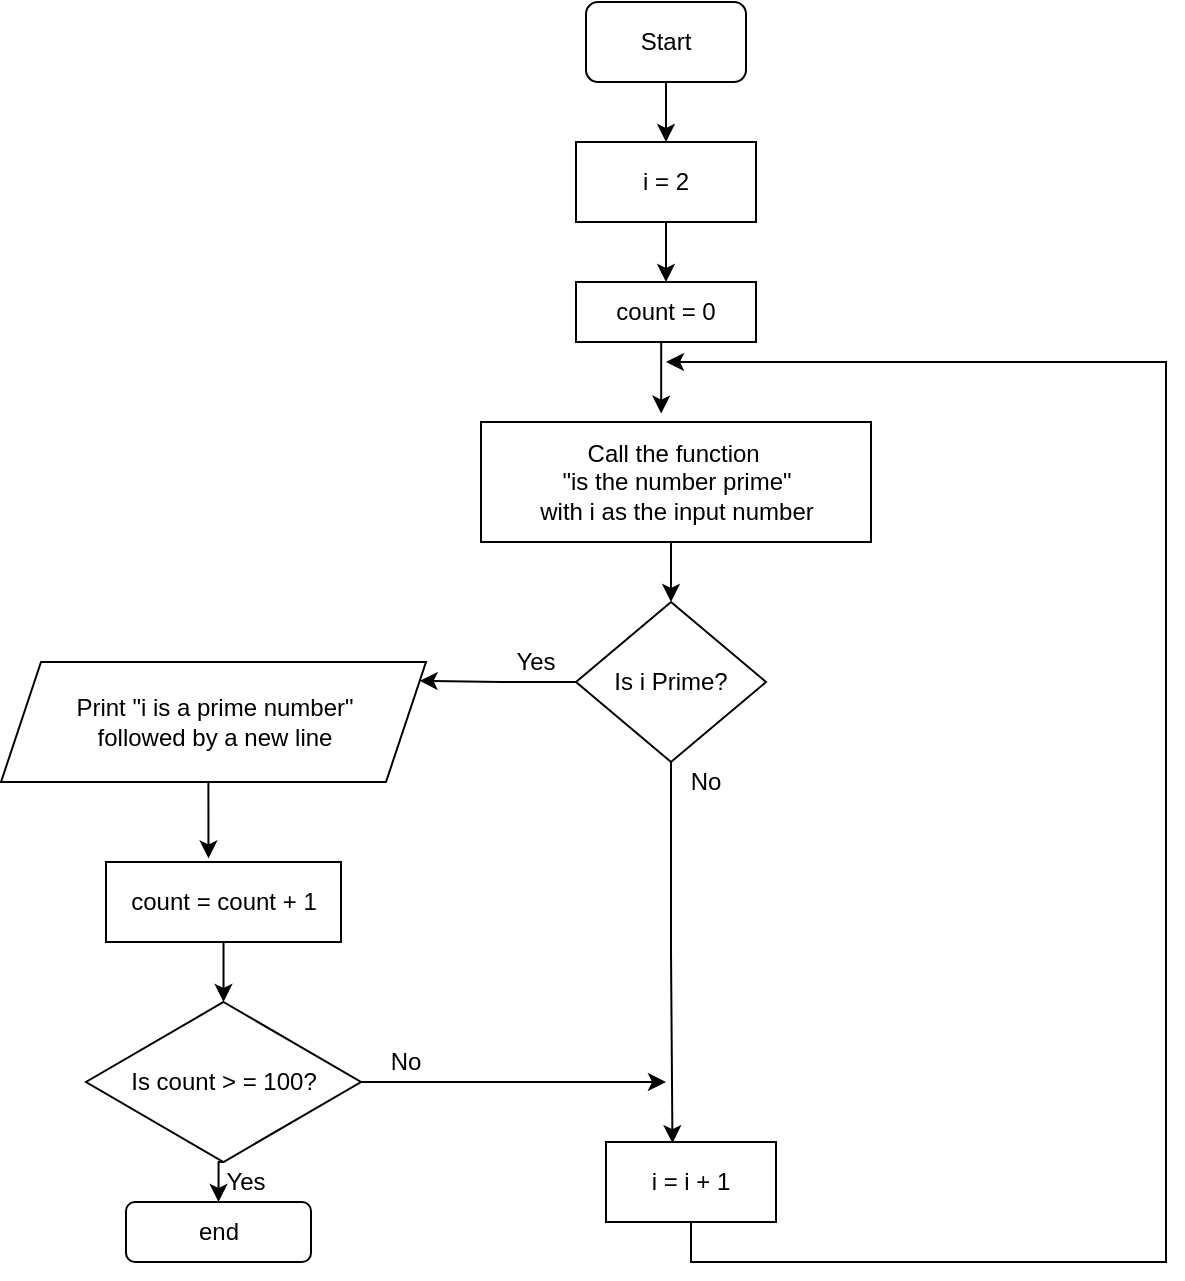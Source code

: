 <mxfile version="13.10.0" type="github">
  <diagram id="wsxGdpxYjvezdeQVRhYn" name="Page-1">
    <mxGraphModel dx="1038" dy="548" grid="1" gridSize="10" guides="1" tooltips="1" connect="1" arrows="1" fold="1" page="1" pageScale="1" pageWidth="850" pageHeight="1100" math="0" shadow="0">
      <root>
        <mxCell id="0" />
        <mxCell id="1" parent="0" />
        <mxCell id="hE9dmwo3JgJOcXYlDgNS-21" style="edgeStyle=orthogonalEdgeStyle;rounded=0;orthogonalLoop=1;jettySize=auto;html=1;exitX=0.5;exitY=1;exitDx=0;exitDy=0;entryX=0.5;entryY=0;entryDx=0;entryDy=0;" edge="1" parent="1" source="hE9dmwo3JgJOcXYlDgNS-2" target="hE9dmwo3JgJOcXYlDgNS-3">
          <mxGeometry relative="1" as="geometry" />
        </mxCell>
        <mxCell id="hE9dmwo3JgJOcXYlDgNS-2" value="Start" style="rounded=1;whiteSpace=wrap;html=1;" vertex="1" parent="1">
          <mxGeometry x="390" y="10" width="80" height="40" as="geometry" />
        </mxCell>
        <mxCell id="hE9dmwo3JgJOcXYlDgNS-23" style="edgeStyle=orthogonalEdgeStyle;rounded=0;orthogonalLoop=1;jettySize=auto;html=1;exitX=0.5;exitY=1;exitDx=0;exitDy=0;entryX=0.5;entryY=0;entryDx=0;entryDy=0;" edge="1" parent="1" source="hE9dmwo3JgJOcXYlDgNS-3" target="hE9dmwo3JgJOcXYlDgNS-22">
          <mxGeometry relative="1" as="geometry" />
        </mxCell>
        <mxCell id="hE9dmwo3JgJOcXYlDgNS-3" value="i = 2" style="rounded=0;whiteSpace=wrap;html=1;" vertex="1" parent="1">
          <mxGeometry x="385" y="80" width="90" height="40" as="geometry" />
        </mxCell>
        <mxCell id="hE9dmwo3JgJOcXYlDgNS-18" style="edgeStyle=orthogonalEdgeStyle;rounded=0;orthogonalLoop=1;jettySize=auto;html=1;exitX=0.5;exitY=1;exitDx=0;exitDy=0;entryX=0.5;entryY=0;entryDx=0;entryDy=0;" edge="1" parent="1" source="hE9dmwo3JgJOcXYlDgNS-5" target="hE9dmwo3JgJOcXYlDgNS-6">
          <mxGeometry relative="1" as="geometry" />
        </mxCell>
        <mxCell id="hE9dmwo3JgJOcXYlDgNS-5" value="Call the function&amp;nbsp;&lt;br&gt;&quot;is the number prime&quot;&lt;br&gt;with i as the input number&lt;br&gt;" style="rounded=0;whiteSpace=wrap;html=1;" vertex="1" parent="1">
          <mxGeometry x="337.5" y="220" width="195" height="60" as="geometry" />
        </mxCell>
        <mxCell id="hE9dmwo3JgJOcXYlDgNS-28" style="edgeStyle=orthogonalEdgeStyle;rounded=0;orthogonalLoop=1;jettySize=auto;html=1;exitX=0.5;exitY=1;exitDx=0;exitDy=0;entryX=0.391;entryY=0.015;entryDx=0;entryDy=0;entryPerimeter=0;" edge="1" parent="1" source="hE9dmwo3JgJOcXYlDgNS-6" target="hE9dmwo3JgJOcXYlDgNS-11">
          <mxGeometry relative="1" as="geometry" />
        </mxCell>
        <mxCell id="hE9dmwo3JgJOcXYlDgNS-29" style="edgeStyle=orthogonalEdgeStyle;rounded=0;orthogonalLoop=1;jettySize=auto;html=1;exitX=0;exitY=0.5;exitDx=0;exitDy=0;entryX=0.985;entryY=0.157;entryDx=0;entryDy=0;entryPerimeter=0;" edge="1" parent="1" source="hE9dmwo3JgJOcXYlDgNS-6" target="hE9dmwo3JgJOcXYlDgNS-7">
          <mxGeometry relative="1" as="geometry" />
        </mxCell>
        <mxCell id="hE9dmwo3JgJOcXYlDgNS-6" value="Is i Prime?" style="rhombus;whiteSpace=wrap;html=1;" vertex="1" parent="1">
          <mxGeometry x="385" y="310" width="95" height="80" as="geometry" />
        </mxCell>
        <mxCell id="hE9dmwo3JgJOcXYlDgNS-30" style="edgeStyle=orthogonalEdgeStyle;rounded=0;orthogonalLoop=1;jettySize=auto;html=1;exitX=0.5;exitY=1;exitDx=0;exitDy=0;entryX=0.436;entryY=-0.045;entryDx=0;entryDy=0;entryPerimeter=0;" edge="1" parent="1" source="hE9dmwo3JgJOcXYlDgNS-7" target="hE9dmwo3JgJOcXYlDgNS-8">
          <mxGeometry relative="1" as="geometry" />
        </mxCell>
        <mxCell id="hE9dmwo3JgJOcXYlDgNS-7" value="Print &quot;i is a prime number&quot;&lt;br&gt;followed by a new line" style="shape=parallelogram;perimeter=parallelogramPerimeter;whiteSpace=wrap;html=1;fixedSize=1;" vertex="1" parent="1">
          <mxGeometry x="97.5" y="340" width="212.5" height="60" as="geometry" />
        </mxCell>
        <mxCell id="hE9dmwo3JgJOcXYlDgNS-31" style="edgeStyle=orthogonalEdgeStyle;rounded=0;orthogonalLoop=1;jettySize=auto;html=1;exitX=0.5;exitY=1;exitDx=0;exitDy=0;entryX=0.5;entryY=0;entryDx=0;entryDy=0;" edge="1" parent="1" source="hE9dmwo3JgJOcXYlDgNS-8" target="hE9dmwo3JgJOcXYlDgNS-9">
          <mxGeometry relative="1" as="geometry" />
        </mxCell>
        <mxCell id="hE9dmwo3JgJOcXYlDgNS-8" value="count = count + 1" style="rounded=0;whiteSpace=wrap;html=1;" vertex="1" parent="1">
          <mxGeometry x="150" y="440" width="117.5" height="40" as="geometry" />
        </mxCell>
        <mxCell id="hE9dmwo3JgJOcXYlDgNS-32" style="edgeStyle=orthogonalEdgeStyle;rounded=0;orthogonalLoop=1;jettySize=auto;html=1;exitX=0.5;exitY=1;exitDx=0;exitDy=0;entryX=0.5;entryY=0;entryDx=0;entryDy=0;" edge="1" parent="1" source="hE9dmwo3JgJOcXYlDgNS-9" target="hE9dmwo3JgJOcXYlDgNS-10">
          <mxGeometry relative="1" as="geometry" />
        </mxCell>
        <mxCell id="hE9dmwo3JgJOcXYlDgNS-33" style="edgeStyle=orthogonalEdgeStyle;rounded=0;orthogonalLoop=1;jettySize=auto;html=1;exitX=1;exitY=0.5;exitDx=0;exitDy=0;" edge="1" parent="1" source="hE9dmwo3JgJOcXYlDgNS-9">
          <mxGeometry relative="1" as="geometry">
            <mxPoint x="430" y="550" as="targetPoint" />
          </mxGeometry>
        </mxCell>
        <mxCell id="hE9dmwo3JgJOcXYlDgNS-9" value="Is count &amp;gt; = 100?" style="rhombus;whiteSpace=wrap;html=1;" vertex="1" parent="1">
          <mxGeometry x="140" y="510" width="137.5" height="80" as="geometry" />
        </mxCell>
        <mxCell id="hE9dmwo3JgJOcXYlDgNS-10" value="end" style="rounded=1;whiteSpace=wrap;html=1;" vertex="1" parent="1">
          <mxGeometry x="160" y="610" width="92.5" height="30" as="geometry" />
        </mxCell>
        <mxCell id="hE9dmwo3JgJOcXYlDgNS-26" style="edgeStyle=orthogonalEdgeStyle;rounded=0;orthogonalLoop=1;jettySize=auto;html=1;exitX=0.5;exitY=1;exitDx=0;exitDy=0;" edge="1" parent="1" source="hE9dmwo3JgJOcXYlDgNS-11">
          <mxGeometry relative="1" as="geometry">
            <mxPoint x="430" y="190" as="targetPoint" />
            <Array as="points">
              <mxPoint x="443" y="640" />
              <mxPoint x="680" y="640" />
              <mxPoint x="680" y="190" />
            </Array>
          </mxGeometry>
        </mxCell>
        <mxCell id="hE9dmwo3JgJOcXYlDgNS-11" value="i = i + 1" style="rounded=0;whiteSpace=wrap;html=1;" vertex="1" parent="1">
          <mxGeometry x="400" y="580" width="85" height="40" as="geometry" />
        </mxCell>
        <mxCell id="hE9dmwo3JgJOcXYlDgNS-24" style="edgeStyle=orthogonalEdgeStyle;rounded=0;orthogonalLoop=1;jettySize=auto;html=1;exitX=0.5;exitY=1;exitDx=0;exitDy=0;entryX=0.462;entryY=-0.07;entryDx=0;entryDy=0;entryPerimeter=0;" edge="1" parent="1" source="hE9dmwo3JgJOcXYlDgNS-22" target="hE9dmwo3JgJOcXYlDgNS-5">
          <mxGeometry relative="1" as="geometry" />
        </mxCell>
        <mxCell id="hE9dmwo3JgJOcXYlDgNS-22" value="count = 0" style="rounded=0;whiteSpace=wrap;html=1;" vertex="1" parent="1">
          <mxGeometry x="385" y="150" width="90" height="30" as="geometry" />
        </mxCell>
        <mxCell id="hE9dmwo3JgJOcXYlDgNS-34" value="Yes" style="text;html=1;strokeColor=none;fillColor=none;align=center;verticalAlign=middle;whiteSpace=wrap;rounded=0;" vertex="1" parent="1">
          <mxGeometry x="345" y="330" width="40" height="20" as="geometry" />
        </mxCell>
        <mxCell id="hE9dmwo3JgJOcXYlDgNS-35" value="No" style="text;html=1;strokeColor=none;fillColor=none;align=center;verticalAlign=middle;whiteSpace=wrap;rounded=0;" vertex="1" parent="1">
          <mxGeometry x="280" y="530" width="40" height="20" as="geometry" />
        </mxCell>
        <mxCell id="hE9dmwo3JgJOcXYlDgNS-36" value="Yes" style="text;html=1;strokeColor=none;fillColor=none;align=center;verticalAlign=middle;whiteSpace=wrap;rounded=0;" vertex="1" parent="1">
          <mxGeometry x="200" y="590" width="40" height="20" as="geometry" />
        </mxCell>
        <mxCell id="hE9dmwo3JgJOcXYlDgNS-37" value="No&lt;br&gt;" style="text;html=1;strokeColor=none;fillColor=none;align=center;verticalAlign=middle;whiteSpace=wrap;rounded=0;" vertex="1" parent="1">
          <mxGeometry x="430" y="390" width="40" height="20" as="geometry" />
        </mxCell>
      </root>
    </mxGraphModel>
  </diagram>
</mxfile>
